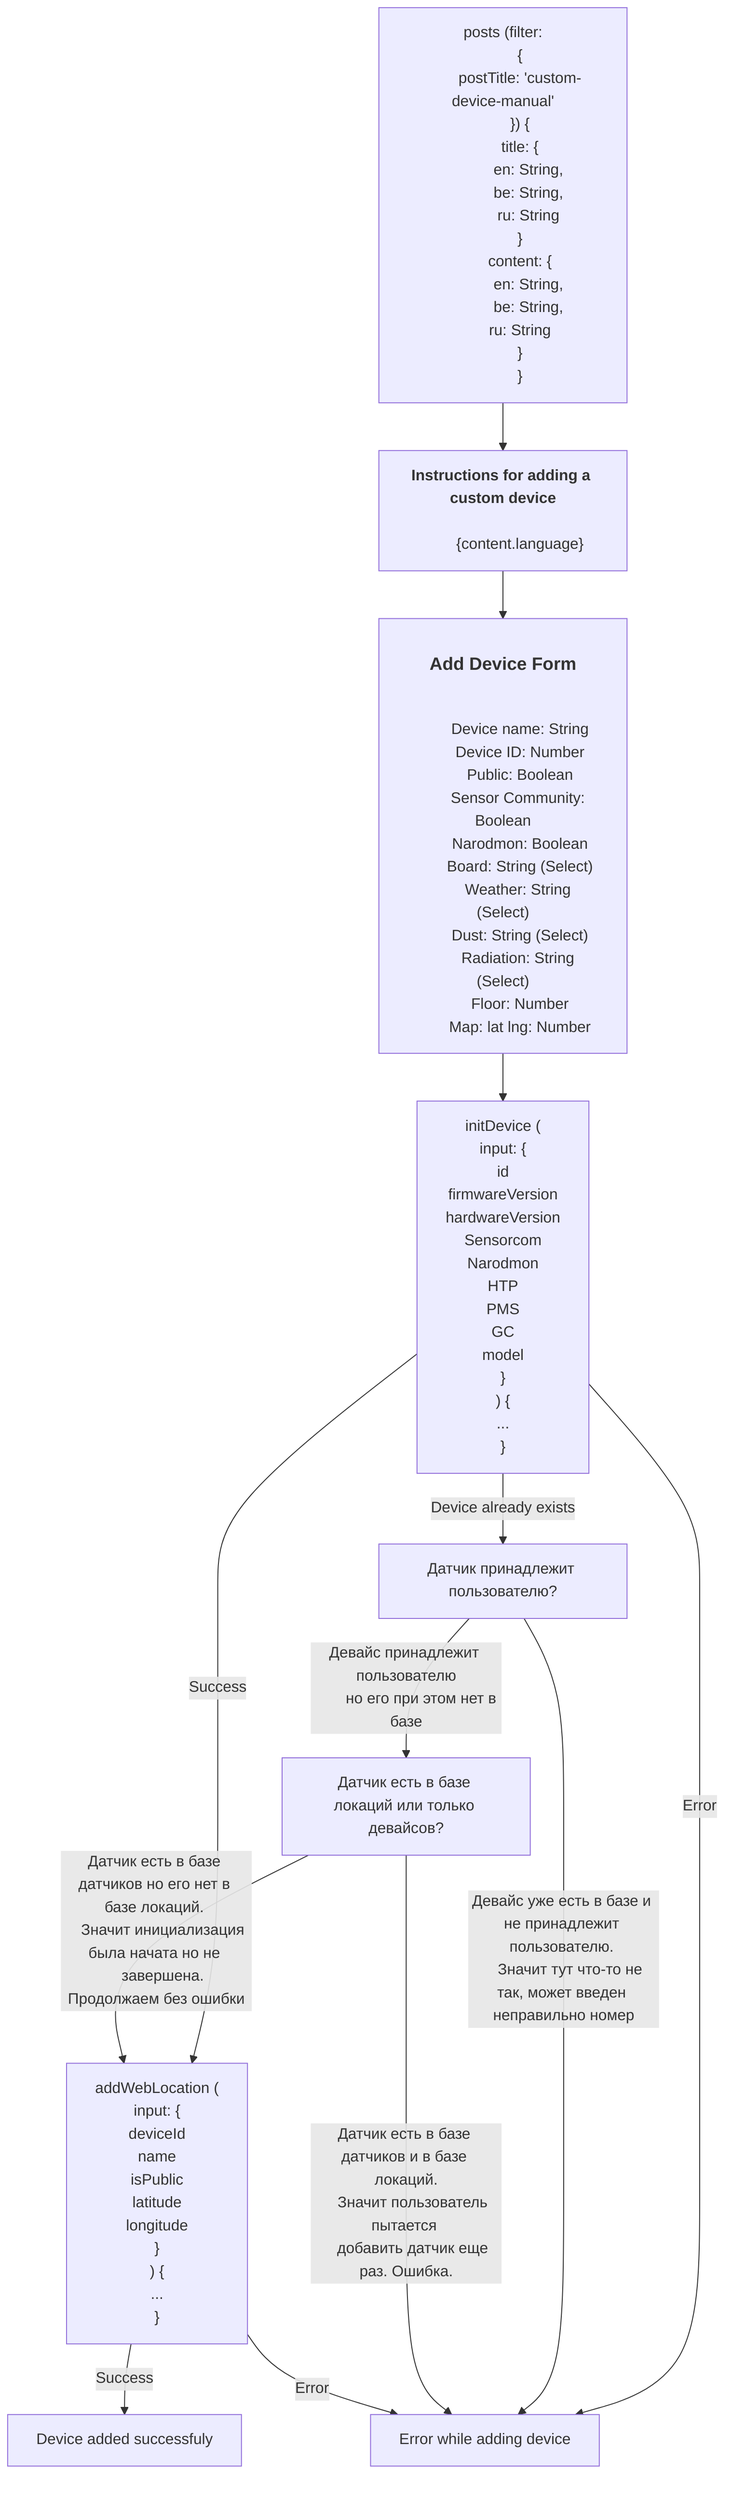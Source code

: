 flowchart TB
    query_addCustomDevice_customDeviceManual["
        posts (filter:
        {
        postTitle: 'custom-device-manual'
        }) {
        title: {
            en: String,
            be: String,
            ru: String
        }
        content: {
            en: String,
            be: String,
            ru: String    
        }
        }
    "]:::query

    modal_addCustomDevice_addCustomDeviceManual["
        <b>Instructions for adding a custom device</b>

        {content.language}
    "]:::modal

    form_addCustomDevice_addCustomDevice["
        <h3>Add Device Form</h2>
        Device name: String
        Device ID: Number
        Public: Boolean
        Sensor Community: Boolean
        Narodmon: Boolean
        Board: String (Select)
        Weather: String (Select)
        Dust: String (Select)
        Radiation: String (Select)
        Floor: Number
        Map: lat lng: Number
    "]:::form

    %%validation_addCustomDevice_addCustomDeviceForm[""]:::validation
    
    mutation_addCustomDevice_initDevice["
        initDevice (
        input: {
            id
            firmwareVersion
            hardwareVersion
            Sensorcom
            Narodmon
            HTP
            PMS
            GC
            model
        }
        ) {
        ...
        }
    "]:::mutation

    mutation_addCustomDevice_addWebLocation["
        addWebLocation (
        input: {
            deviceId
            name
            isPublic
            latitude
            longitude
        }
        ) {
        ...
        }
    "]:::mutation

    error_addCustomDevice_addDevice["Error while adding device"]:::error

    query_addCustomDevice_customDeviceManual
    --> modal_addCustomDevice_addCustomDeviceManual
    --> form_addCustomDevice_addCustomDevice
    --> mutation_addCustomDevice_initDevice
    -->|Success| mutation_addCustomDevice_addWebLocation
    mutation_addCustomDevice_initDevice -->|Error| error_addCustomDevice_addDevice

    server_addCustomDevice_addDeviceCheckOwnership["
        Датчик принадлежит пользователю?
    "]
    server_addCustomDevice_addDeviceCheckLocation["
        Датчик есть в базе локаций или только девайсов?
    "]


    modal_addCustomDevice_success["Device added successfuly"]:::modal

    mutation_addCustomDevice_initDevice -->|Device already exists| server_addCustomDevice_addDeviceCheckOwnership
    --> |"Девайс уже есть в базе и не принадлежит пользователю. 
    Значит тут что-то не так, может введен неправильно номер" | error_addCustomDevice_addDevice
    server_addCustomDevice_addDeviceCheckOwnership --> |"
    Девайс принадлежит пользователю
        но его при этом нет в базе"| server_addCustomDevice_addDeviceCheckLocation
        
    server_addCustomDevice_addDeviceCheckLocation --> |"
    Датчик есть в базе датчиков и в базе локаций.
    Значит пользователь пытается 
    добавить датчик еще раз. Ошибка."| error_addCustomDevice_addDevice
    server_addCustomDevice_addDeviceCheckLocation --> |"
    Датчик есть в базе датчиков но его нет в базе локаций. 
    Значит инициализация была начата но не 
    завершена. Продолжаем без ошибки"| mutation_addCustomDevice_addWebLocation


    mutation_addCustomDevice_addWebLocation --> |Success| modal_addCustomDevice_success
    mutation_addCustomDevice_addWebLocation --> |Error| error_addCustomDevice_addDevice